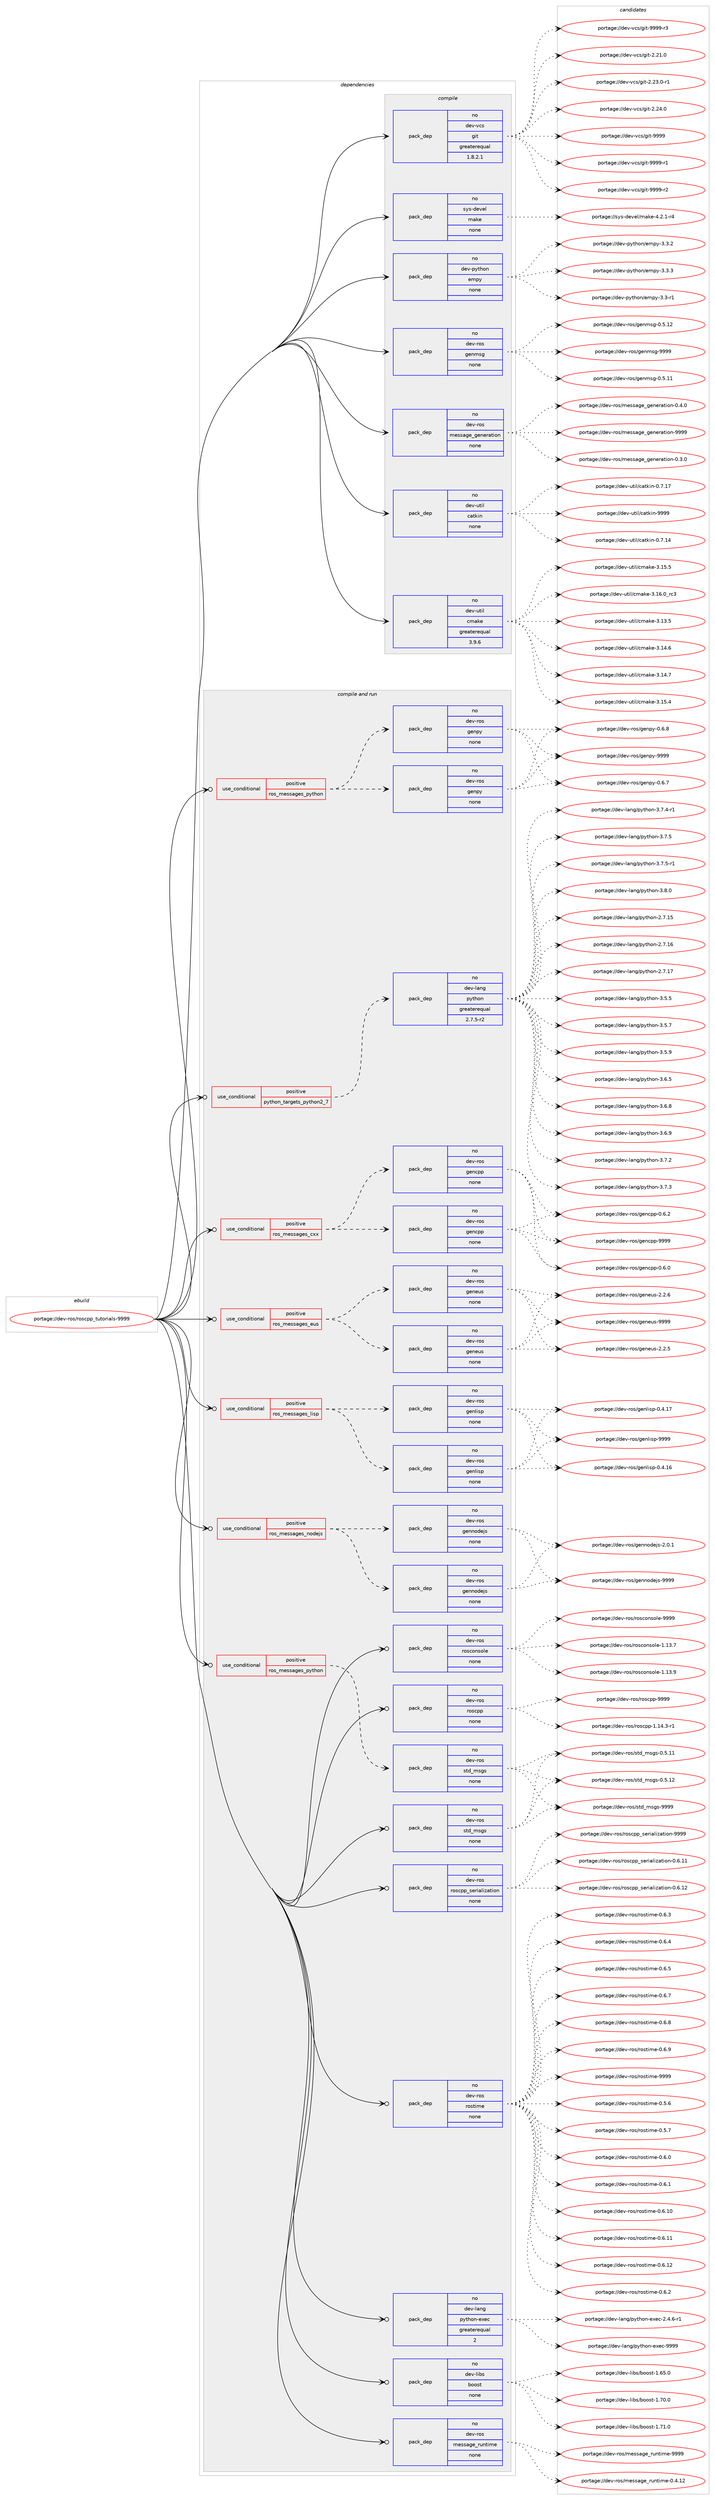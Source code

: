 digraph prolog {

# *************
# Graph options
# *************

newrank=true;
concentrate=true;
compound=true;
graph [rankdir=LR,fontname=Helvetica,fontsize=10,ranksep=1.5];#, ranksep=2.5, nodesep=0.2];
edge  [arrowhead=vee];
node  [fontname=Helvetica,fontsize=10];

# **********
# The ebuild
# **********

subgraph cluster_leftcol {
color=gray;
rank=same;
label=<<i>ebuild</i>>;
id [label="portage://dev-ros/roscpp_tutorials-9999", color=red, width=4, href="../dev-ros/roscpp_tutorials-9999.svg"];
}

# ****************
# The dependencies
# ****************

subgraph cluster_midcol {
color=gray;
label=<<i>dependencies</i>>;
subgraph cluster_compile {
fillcolor="#eeeeee";
style=filled;
label=<<i>compile</i>>;
subgraph pack148870 {
dependency196236 [label=<<TABLE BORDER="0" CELLBORDER="1" CELLSPACING="0" CELLPADDING="4" WIDTH="220"><TR><TD ROWSPAN="6" CELLPADDING="30">pack_dep</TD></TR><TR><TD WIDTH="110">no</TD></TR><TR><TD>dev-python</TD></TR><TR><TD>empy</TD></TR><TR><TD>none</TD></TR><TR><TD></TD></TR></TABLE>>, shape=none, color=blue];
}
id:e -> dependency196236:w [weight=20,style="solid",arrowhead="vee"];
subgraph pack148871 {
dependency196237 [label=<<TABLE BORDER="0" CELLBORDER="1" CELLSPACING="0" CELLPADDING="4" WIDTH="220"><TR><TD ROWSPAN="6" CELLPADDING="30">pack_dep</TD></TR><TR><TD WIDTH="110">no</TD></TR><TR><TD>dev-ros</TD></TR><TR><TD>genmsg</TD></TR><TR><TD>none</TD></TR><TR><TD></TD></TR></TABLE>>, shape=none, color=blue];
}
id:e -> dependency196237:w [weight=20,style="solid",arrowhead="vee"];
subgraph pack148872 {
dependency196238 [label=<<TABLE BORDER="0" CELLBORDER="1" CELLSPACING="0" CELLPADDING="4" WIDTH="220"><TR><TD ROWSPAN="6" CELLPADDING="30">pack_dep</TD></TR><TR><TD WIDTH="110">no</TD></TR><TR><TD>dev-ros</TD></TR><TR><TD>message_generation</TD></TR><TR><TD>none</TD></TR><TR><TD></TD></TR></TABLE>>, shape=none, color=blue];
}
id:e -> dependency196238:w [weight=20,style="solid",arrowhead="vee"];
subgraph pack148873 {
dependency196239 [label=<<TABLE BORDER="0" CELLBORDER="1" CELLSPACING="0" CELLPADDING="4" WIDTH="220"><TR><TD ROWSPAN="6" CELLPADDING="30">pack_dep</TD></TR><TR><TD WIDTH="110">no</TD></TR><TR><TD>dev-util</TD></TR><TR><TD>catkin</TD></TR><TR><TD>none</TD></TR><TR><TD></TD></TR></TABLE>>, shape=none, color=blue];
}
id:e -> dependency196239:w [weight=20,style="solid",arrowhead="vee"];
subgraph pack148874 {
dependency196240 [label=<<TABLE BORDER="0" CELLBORDER="1" CELLSPACING="0" CELLPADDING="4" WIDTH="220"><TR><TD ROWSPAN="6" CELLPADDING="30">pack_dep</TD></TR><TR><TD WIDTH="110">no</TD></TR><TR><TD>dev-util</TD></TR><TR><TD>cmake</TD></TR><TR><TD>greaterequal</TD></TR><TR><TD>3.9.6</TD></TR></TABLE>>, shape=none, color=blue];
}
id:e -> dependency196240:w [weight=20,style="solid",arrowhead="vee"];
subgraph pack148875 {
dependency196241 [label=<<TABLE BORDER="0" CELLBORDER="1" CELLSPACING="0" CELLPADDING="4" WIDTH="220"><TR><TD ROWSPAN="6" CELLPADDING="30">pack_dep</TD></TR><TR><TD WIDTH="110">no</TD></TR><TR><TD>dev-vcs</TD></TR><TR><TD>git</TD></TR><TR><TD>greaterequal</TD></TR><TR><TD>1.8.2.1</TD></TR></TABLE>>, shape=none, color=blue];
}
id:e -> dependency196241:w [weight=20,style="solid",arrowhead="vee"];
subgraph pack148876 {
dependency196242 [label=<<TABLE BORDER="0" CELLBORDER="1" CELLSPACING="0" CELLPADDING="4" WIDTH="220"><TR><TD ROWSPAN="6" CELLPADDING="30">pack_dep</TD></TR><TR><TD WIDTH="110">no</TD></TR><TR><TD>sys-devel</TD></TR><TR><TD>make</TD></TR><TR><TD>none</TD></TR><TR><TD></TD></TR></TABLE>>, shape=none, color=blue];
}
id:e -> dependency196242:w [weight=20,style="solid",arrowhead="vee"];
}
subgraph cluster_compileandrun {
fillcolor="#eeeeee";
style=filled;
label=<<i>compile and run</i>>;
subgraph cond43940 {
dependency196243 [label=<<TABLE BORDER="0" CELLBORDER="1" CELLSPACING="0" CELLPADDING="4"><TR><TD ROWSPAN="3" CELLPADDING="10">use_conditional</TD></TR><TR><TD>positive</TD></TR><TR><TD>python_targets_python2_7</TD></TR></TABLE>>, shape=none, color=red];
subgraph pack148877 {
dependency196244 [label=<<TABLE BORDER="0" CELLBORDER="1" CELLSPACING="0" CELLPADDING="4" WIDTH="220"><TR><TD ROWSPAN="6" CELLPADDING="30">pack_dep</TD></TR><TR><TD WIDTH="110">no</TD></TR><TR><TD>dev-lang</TD></TR><TR><TD>python</TD></TR><TR><TD>greaterequal</TD></TR><TR><TD>2.7.5-r2</TD></TR></TABLE>>, shape=none, color=blue];
}
dependency196243:e -> dependency196244:w [weight=20,style="dashed",arrowhead="vee"];
}
id:e -> dependency196243:w [weight=20,style="solid",arrowhead="odotvee"];
subgraph cond43941 {
dependency196245 [label=<<TABLE BORDER="0" CELLBORDER="1" CELLSPACING="0" CELLPADDING="4"><TR><TD ROWSPAN="3" CELLPADDING="10">use_conditional</TD></TR><TR><TD>positive</TD></TR><TR><TD>ros_messages_cxx</TD></TR></TABLE>>, shape=none, color=red];
subgraph pack148878 {
dependency196246 [label=<<TABLE BORDER="0" CELLBORDER="1" CELLSPACING="0" CELLPADDING="4" WIDTH="220"><TR><TD ROWSPAN="6" CELLPADDING="30">pack_dep</TD></TR><TR><TD WIDTH="110">no</TD></TR><TR><TD>dev-ros</TD></TR><TR><TD>gencpp</TD></TR><TR><TD>none</TD></TR><TR><TD></TD></TR></TABLE>>, shape=none, color=blue];
}
dependency196245:e -> dependency196246:w [weight=20,style="dashed",arrowhead="vee"];
subgraph pack148879 {
dependency196247 [label=<<TABLE BORDER="0" CELLBORDER="1" CELLSPACING="0" CELLPADDING="4" WIDTH="220"><TR><TD ROWSPAN="6" CELLPADDING="30">pack_dep</TD></TR><TR><TD WIDTH="110">no</TD></TR><TR><TD>dev-ros</TD></TR><TR><TD>gencpp</TD></TR><TR><TD>none</TD></TR><TR><TD></TD></TR></TABLE>>, shape=none, color=blue];
}
dependency196245:e -> dependency196247:w [weight=20,style="dashed",arrowhead="vee"];
}
id:e -> dependency196245:w [weight=20,style="solid",arrowhead="odotvee"];
subgraph cond43942 {
dependency196248 [label=<<TABLE BORDER="0" CELLBORDER="1" CELLSPACING="0" CELLPADDING="4"><TR><TD ROWSPAN="3" CELLPADDING="10">use_conditional</TD></TR><TR><TD>positive</TD></TR><TR><TD>ros_messages_eus</TD></TR></TABLE>>, shape=none, color=red];
subgraph pack148880 {
dependency196249 [label=<<TABLE BORDER="0" CELLBORDER="1" CELLSPACING="0" CELLPADDING="4" WIDTH="220"><TR><TD ROWSPAN="6" CELLPADDING="30">pack_dep</TD></TR><TR><TD WIDTH="110">no</TD></TR><TR><TD>dev-ros</TD></TR><TR><TD>geneus</TD></TR><TR><TD>none</TD></TR><TR><TD></TD></TR></TABLE>>, shape=none, color=blue];
}
dependency196248:e -> dependency196249:w [weight=20,style="dashed",arrowhead="vee"];
subgraph pack148881 {
dependency196250 [label=<<TABLE BORDER="0" CELLBORDER="1" CELLSPACING="0" CELLPADDING="4" WIDTH="220"><TR><TD ROWSPAN="6" CELLPADDING="30">pack_dep</TD></TR><TR><TD WIDTH="110">no</TD></TR><TR><TD>dev-ros</TD></TR><TR><TD>geneus</TD></TR><TR><TD>none</TD></TR><TR><TD></TD></TR></TABLE>>, shape=none, color=blue];
}
dependency196248:e -> dependency196250:w [weight=20,style="dashed",arrowhead="vee"];
}
id:e -> dependency196248:w [weight=20,style="solid",arrowhead="odotvee"];
subgraph cond43943 {
dependency196251 [label=<<TABLE BORDER="0" CELLBORDER="1" CELLSPACING="0" CELLPADDING="4"><TR><TD ROWSPAN="3" CELLPADDING="10">use_conditional</TD></TR><TR><TD>positive</TD></TR><TR><TD>ros_messages_lisp</TD></TR></TABLE>>, shape=none, color=red];
subgraph pack148882 {
dependency196252 [label=<<TABLE BORDER="0" CELLBORDER="1" CELLSPACING="0" CELLPADDING="4" WIDTH="220"><TR><TD ROWSPAN="6" CELLPADDING="30">pack_dep</TD></TR><TR><TD WIDTH="110">no</TD></TR><TR><TD>dev-ros</TD></TR><TR><TD>genlisp</TD></TR><TR><TD>none</TD></TR><TR><TD></TD></TR></TABLE>>, shape=none, color=blue];
}
dependency196251:e -> dependency196252:w [weight=20,style="dashed",arrowhead="vee"];
subgraph pack148883 {
dependency196253 [label=<<TABLE BORDER="0" CELLBORDER="1" CELLSPACING="0" CELLPADDING="4" WIDTH="220"><TR><TD ROWSPAN="6" CELLPADDING="30">pack_dep</TD></TR><TR><TD WIDTH="110">no</TD></TR><TR><TD>dev-ros</TD></TR><TR><TD>genlisp</TD></TR><TR><TD>none</TD></TR><TR><TD></TD></TR></TABLE>>, shape=none, color=blue];
}
dependency196251:e -> dependency196253:w [weight=20,style="dashed",arrowhead="vee"];
}
id:e -> dependency196251:w [weight=20,style="solid",arrowhead="odotvee"];
subgraph cond43944 {
dependency196254 [label=<<TABLE BORDER="0" CELLBORDER="1" CELLSPACING="0" CELLPADDING="4"><TR><TD ROWSPAN="3" CELLPADDING="10">use_conditional</TD></TR><TR><TD>positive</TD></TR><TR><TD>ros_messages_nodejs</TD></TR></TABLE>>, shape=none, color=red];
subgraph pack148884 {
dependency196255 [label=<<TABLE BORDER="0" CELLBORDER="1" CELLSPACING="0" CELLPADDING="4" WIDTH="220"><TR><TD ROWSPAN="6" CELLPADDING="30">pack_dep</TD></TR><TR><TD WIDTH="110">no</TD></TR><TR><TD>dev-ros</TD></TR><TR><TD>gennodejs</TD></TR><TR><TD>none</TD></TR><TR><TD></TD></TR></TABLE>>, shape=none, color=blue];
}
dependency196254:e -> dependency196255:w [weight=20,style="dashed",arrowhead="vee"];
subgraph pack148885 {
dependency196256 [label=<<TABLE BORDER="0" CELLBORDER="1" CELLSPACING="0" CELLPADDING="4" WIDTH="220"><TR><TD ROWSPAN="6" CELLPADDING="30">pack_dep</TD></TR><TR><TD WIDTH="110">no</TD></TR><TR><TD>dev-ros</TD></TR><TR><TD>gennodejs</TD></TR><TR><TD>none</TD></TR><TR><TD></TD></TR></TABLE>>, shape=none, color=blue];
}
dependency196254:e -> dependency196256:w [weight=20,style="dashed",arrowhead="vee"];
}
id:e -> dependency196254:w [weight=20,style="solid",arrowhead="odotvee"];
subgraph cond43945 {
dependency196257 [label=<<TABLE BORDER="0" CELLBORDER="1" CELLSPACING="0" CELLPADDING="4"><TR><TD ROWSPAN="3" CELLPADDING="10">use_conditional</TD></TR><TR><TD>positive</TD></TR><TR><TD>ros_messages_python</TD></TR></TABLE>>, shape=none, color=red];
subgraph pack148886 {
dependency196258 [label=<<TABLE BORDER="0" CELLBORDER="1" CELLSPACING="0" CELLPADDING="4" WIDTH="220"><TR><TD ROWSPAN="6" CELLPADDING="30">pack_dep</TD></TR><TR><TD WIDTH="110">no</TD></TR><TR><TD>dev-ros</TD></TR><TR><TD>genpy</TD></TR><TR><TD>none</TD></TR><TR><TD></TD></TR></TABLE>>, shape=none, color=blue];
}
dependency196257:e -> dependency196258:w [weight=20,style="dashed",arrowhead="vee"];
subgraph pack148887 {
dependency196259 [label=<<TABLE BORDER="0" CELLBORDER="1" CELLSPACING="0" CELLPADDING="4" WIDTH="220"><TR><TD ROWSPAN="6" CELLPADDING="30">pack_dep</TD></TR><TR><TD WIDTH="110">no</TD></TR><TR><TD>dev-ros</TD></TR><TR><TD>genpy</TD></TR><TR><TD>none</TD></TR><TR><TD></TD></TR></TABLE>>, shape=none, color=blue];
}
dependency196257:e -> dependency196259:w [weight=20,style="dashed",arrowhead="vee"];
}
id:e -> dependency196257:w [weight=20,style="solid",arrowhead="odotvee"];
subgraph cond43946 {
dependency196260 [label=<<TABLE BORDER="0" CELLBORDER="1" CELLSPACING="0" CELLPADDING="4"><TR><TD ROWSPAN="3" CELLPADDING="10">use_conditional</TD></TR><TR><TD>positive</TD></TR><TR><TD>ros_messages_python</TD></TR></TABLE>>, shape=none, color=red];
subgraph pack148888 {
dependency196261 [label=<<TABLE BORDER="0" CELLBORDER="1" CELLSPACING="0" CELLPADDING="4" WIDTH="220"><TR><TD ROWSPAN="6" CELLPADDING="30">pack_dep</TD></TR><TR><TD WIDTH="110">no</TD></TR><TR><TD>dev-ros</TD></TR><TR><TD>std_msgs</TD></TR><TR><TD>none</TD></TR><TR><TD></TD></TR></TABLE>>, shape=none, color=blue];
}
dependency196260:e -> dependency196261:w [weight=20,style="dashed",arrowhead="vee"];
}
id:e -> dependency196260:w [weight=20,style="solid",arrowhead="odotvee"];
subgraph pack148889 {
dependency196262 [label=<<TABLE BORDER="0" CELLBORDER="1" CELLSPACING="0" CELLPADDING="4" WIDTH="220"><TR><TD ROWSPAN="6" CELLPADDING="30">pack_dep</TD></TR><TR><TD WIDTH="110">no</TD></TR><TR><TD>dev-lang</TD></TR><TR><TD>python-exec</TD></TR><TR><TD>greaterequal</TD></TR><TR><TD>2</TD></TR></TABLE>>, shape=none, color=blue];
}
id:e -> dependency196262:w [weight=20,style="solid",arrowhead="odotvee"];
subgraph pack148890 {
dependency196263 [label=<<TABLE BORDER="0" CELLBORDER="1" CELLSPACING="0" CELLPADDING="4" WIDTH="220"><TR><TD ROWSPAN="6" CELLPADDING="30">pack_dep</TD></TR><TR><TD WIDTH="110">no</TD></TR><TR><TD>dev-libs</TD></TR><TR><TD>boost</TD></TR><TR><TD>none</TD></TR><TR><TD></TD></TR></TABLE>>, shape=none, color=blue];
}
id:e -> dependency196263:w [weight=20,style="solid",arrowhead="odotvee"];
subgraph pack148891 {
dependency196264 [label=<<TABLE BORDER="0" CELLBORDER="1" CELLSPACING="0" CELLPADDING="4" WIDTH="220"><TR><TD ROWSPAN="6" CELLPADDING="30">pack_dep</TD></TR><TR><TD WIDTH="110">no</TD></TR><TR><TD>dev-ros</TD></TR><TR><TD>message_runtime</TD></TR><TR><TD>none</TD></TR><TR><TD></TD></TR></TABLE>>, shape=none, color=blue];
}
id:e -> dependency196264:w [weight=20,style="solid",arrowhead="odotvee"];
subgraph pack148892 {
dependency196265 [label=<<TABLE BORDER="0" CELLBORDER="1" CELLSPACING="0" CELLPADDING="4" WIDTH="220"><TR><TD ROWSPAN="6" CELLPADDING="30">pack_dep</TD></TR><TR><TD WIDTH="110">no</TD></TR><TR><TD>dev-ros</TD></TR><TR><TD>rosconsole</TD></TR><TR><TD>none</TD></TR><TR><TD></TD></TR></TABLE>>, shape=none, color=blue];
}
id:e -> dependency196265:w [weight=20,style="solid",arrowhead="odotvee"];
subgraph pack148893 {
dependency196266 [label=<<TABLE BORDER="0" CELLBORDER="1" CELLSPACING="0" CELLPADDING="4" WIDTH="220"><TR><TD ROWSPAN="6" CELLPADDING="30">pack_dep</TD></TR><TR><TD WIDTH="110">no</TD></TR><TR><TD>dev-ros</TD></TR><TR><TD>roscpp</TD></TR><TR><TD>none</TD></TR><TR><TD></TD></TR></TABLE>>, shape=none, color=blue];
}
id:e -> dependency196266:w [weight=20,style="solid",arrowhead="odotvee"];
subgraph pack148894 {
dependency196267 [label=<<TABLE BORDER="0" CELLBORDER="1" CELLSPACING="0" CELLPADDING="4" WIDTH="220"><TR><TD ROWSPAN="6" CELLPADDING="30">pack_dep</TD></TR><TR><TD WIDTH="110">no</TD></TR><TR><TD>dev-ros</TD></TR><TR><TD>roscpp_serialization</TD></TR><TR><TD>none</TD></TR><TR><TD></TD></TR></TABLE>>, shape=none, color=blue];
}
id:e -> dependency196267:w [weight=20,style="solid",arrowhead="odotvee"];
subgraph pack148895 {
dependency196268 [label=<<TABLE BORDER="0" CELLBORDER="1" CELLSPACING="0" CELLPADDING="4" WIDTH="220"><TR><TD ROWSPAN="6" CELLPADDING="30">pack_dep</TD></TR><TR><TD WIDTH="110">no</TD></TR><TR><TD>dev-ros</TD></TR><TR><TD>rostime</TD></TR><TR><TD>none</TD></TR><TR><TD></TD></TR></TABLE>>, shape=none, color=blue];
}
id:e -> dependency196268:w [weight=20,style="solid",arrowhead="odotvee"];
subgraph pack148896 {
dependency196269 [label=<<TABLE BORDER="0" CELLBORDER="1" CELLSPACING="0" CELLPADDING="4" WIDTH="220"><TR><TD ROWSPAN="6" CELLPADDING="30">pack_dep</TD></TR><TR><TD WIDTH="110">no</TD></TR><TR><TD>dev-ros</TD></TR><TR><TD>std_msgs</TD></TR><TR><TD>none</TD></TR><TR><TD></TD></TR></TABLE>>, shape=none, color=blue];
}
id:e -> dependency196269:w [weight=20,style="solid",arrowhead="odotvee"];
}
subgraph cluster_run {
fillcolor="#eeeeee";
style=filled;
label=<<i>run</i>>;
}
}

# **************
# The candidates
# **************

subgraph cluster_choices {
rank=same;
color=gray;
label=<<i>candidates</i>>;

subgraph choice148870 {
color=black;
nodesep=1;
choiceportage1001011184511212111610411111047101109112121455146514511449 [label="portage://dev-python/empy-3.3-r1", color=red, width=4,href="../dev-python/empy-3.3-r1.svg"];
choiceportage1001011184511212111610411111047101109112121455146514650 [label="portage://dev-python/empy-3.3.2", color=red, width=4,href="../dev-python/empy-3.3.2.svg"];
choiceportage1001011184511212111610411111047101109112121455146514651 [label="portage://dev-python/empy-3.3.3", color=red, width=4,href="../dev-python/empy-3.3.3.svg"];
dependency196236:e -> choiceportage1001011184511212111610411111047101109112121455146514511449:w [style=dotted,weight="100"];
dependency196236:e -> choiceportage1001011184511212111610411111047101109112121455146514650:w [style=dotted,weight="100"];
dependency196236:e -> choiceportage1001011184511212111610411111047101109112121455146514651:w [style=dotted,weight="100"];
}
subgraph choice148871 {
color=black;
nodesep=1;
choiceportage100101118451141111154710310111010911510345484653464949 [label="portage://dev-ros/genmsg-0.5.11", color=red, width=4,href="../dev-ros/genmsg-0.5.11.svg"];
choiceportage100101118451141111154710310111010911510345484653464950 [label="portage://dev-ros/genmsg-0.5.12", color=red, width=4,href="../dev-ros/genmsg-0.5.12.svg"];
choiceportage10010111845114111115471031011101091151034557575757 [label="portage://dev-ros/genmsg-9999", color=red, width=4,href="../dev-ros/genmsg-9999.svg"];
dependency196237:e -> choiceportage100101118451141111154710310111010911510345484653464949:w [style=dotted,weight="100"];
dependency196237:e -> choiceportage100101118451141111154710310111010911510345484653464950:w [style=dotted,weight="100"];
dependency196237:e -> choiceportage10010111845114111115471031011101091151034557575757:w [style=dotted,weight="100"];
}
subgraph choice148872 {
color=black;
nodesep=1;
choiceportage1001011184511411111547109101115115971031019510310111010111497116105111110454846514648 [label="portage://dev-ros/message_generation-0.3.0", color=red, width=4,href="../dev-ros/message_generation-0.3.0.svg"];
choiceportage1001011184511411111547109101115115971031019510310111010111497116105111110454846524648 [label="portage://dev-ros/message_generation-0.4.0", color=red, width=4,href="../dev-ros/message_generation-0.4.0.svg"];
choiceportage10010111845114111115471091011151159710310195103101110101114971161051111104557575757 [label="portage://dev-ros/message_generation-9999", color=red, width=4,href="../dev-ros/message_generation-9999.svg"];
dependency196238:e -> choiceportage1001011184511411111547109101115115971031019510310111010111497116105111110454846514648:w [style=dotted,weight="100"];
dependency196238:e -> choiceportage1001011184511411111547109101115115971031019510310111010111497116105111110454846524648:w [style=dotted,weight="100"];
dependency196238:e -> choiceportage10010111845114111115471091011151159710310195103101110101114971161051111104557575757:w [style=dotted,weight="100"];
}
subgraph choice148873 {
color=black;
nodesep=1;
choiceportage1001011184511711610510847999711610710511045484655464952 [label="portage://dev-util/catkin-0.7.14", color=red, width=4,href="../dev-util/catkin-0.7.14.svg"];
choiceportage1001011184511711610510847999711610710511045484655464955 [label="portage://dev-util/catkin-0.7.17", color=red, width=4,href="../dev-util/catkin-0.7.17.svg"];
choiceportage100101118451171161051084799971161071051104557575757 [label="portage://dev-util/catkin-9999", color=red, width=4,href="../dev-util/catkin-9999.svg"];
dependency196239:e -> choiceportage1001011184511711610510847999711610710511045484655464952:w [style=dotted,weight="100"];
dependency196239:e -> choiceportage1001011184511711610510847999711610710511045484655464955:w [style=dotted,weight="100"];
dependency196239:e -> choiceportage100101118451171161051084799971161071051104557575757:w [style=dotted,weight="100"];
}
subgraph choice148874 {
color=black;
nodesep=1;
choiceportage1001011184511711610510847991099710710145514649514653 [label="portage://dev-util/cmake-3.13.5", color=red, width=4,href="../dev-util/cmake-3.13.5.svg"];
choiceportage1001011184511711610510847991099710710145514649524654 [label="portage://dev-util/cmake-3.14.6", color=red, width=4,href="../dev-util/cmake-3.14.6.svg"];
choiceportage1001011184511711610510847991099710710145514649524655 [label="portage://dev-util/cmake-3.14.7", color=red, width=4,href="../dev-util/cmake-3.14.7.svg"];
choiceportage1001011184511711610510847991099710710145514649534652 [label="portage://dev-util/cmake-3.15.4", color=red, width=4,href="../dev-util/cmake-3.15.4.svg"];
choiceportage1001011184511711610510847991099710710145514649534653 [label="portage://dev-util/cmake-3.15.5", color=red, width=4,href="../dev-util/cmake-3.15.5.svg"];
choiceportage1001011184511711610510847991099710710145514649544648951149951 [label="portage://dev-util/cmake-3.16.0_rc3", color=red, width=4,href="../dev-util/cmake-3.16.0_rc3.svg"];
dependency196240:e -> choiceportage1001011184511711610510847991099710710145514649514653:w [style=dotted,weight="100"];
dependency196240:e -> choiceportage1001011184511711610510847991099710710145514649524654:w [style=dotted,weight="100"];
dependency196240:e -> choiceportage1001011184511711610510847991099710710145514649524655:w [style=dotted,weight="100"];
dependency196240:e -> choiceportage1001011184511711610510847991099710710145514649534652:w [style=dotted,weight="100"];
dependency196240:e -> choiceportage1001011184511711610510847991099710710145514649534653:w [style=dotted,weight="100"];
dependency196240:e -> choiceportage1001011184511711610510847991099710710145514649544648951149951:w [style=dotted,weight="100"];
}
subgraph choice148875 {
color=black;
nodesep=1;
choiceportage10010111845118991154710310511645504650494648 [label="portage://dev-vcs/git-2.21.0", color=red, width=4,href="../dev-vcs/git-2.21.0.svg"];
choiceportage100101118451189911547103105116455046505146484511449 [label="portage://dev-vcs/git-2.23.0-r1", color=red, width=4,href="../dev-vcs/git-2.23.0-r1.svg"];
choiceportage10010111845118991154710310511645504650524648 [label="portage://dev-vcs/git-2.24.0", color=red, width=4,href="../dev-vcs/git-2.24.0.svg"];
choiceportage1001011184511899115471031051164557575757 [label="portage://dev-vcs/git-9999", color=red, width=4,href="../dev-vcs/git-9999.svg"];
choiceportage10010111845118991154710310511645575757574511449 [label="portage://dev-vcs/git-9999-r1", color=red, width=4,href="../dev-vcs/git-9999-r1.svg"];
choiceportage10010111845118991154710310511645575757574511450 [label="portage://dev-vcs/git-9999-r2", color=red, width=4,href="../dev-vcs/git-9999-r2.svg"];
choiceportage10010111845118991154710310511645575757574511451 [label="portage://dev-vcs/git-9999-r3", color=red, width=4,href="../dev-vcs/git-9999-r3.svg"];
dependency196241:e -> choiceportage10010111845118991154710310511645504650494648:w [style=dotted,weight="100"];
dependency196241:e -> choiceportage100101118451189911547103105116455046505146484511449:w [style=dotted,weight="100"];
dependency196241:e -> choiceportage10010111845118991154710310511645504650524648:w [style=dotted,weight="100"];
dependency196241:e -> choiceportage1001011184511899115471031051164557575757:w [style=dotted,weight="100"];
dependency196241:e -> choiceportage10010111845118991154710310511645575757574511449:w [style=dotted,weight="100"];
dependency196241:e -> choiceportage10010111845118991154710310511645575757574511450:w [style=dotted,weight="100"];
dependency196241:e -> choiceportage10010111845118991154710310511645575757574511451:w [style=dotted,weight="100"];
}
subgraph choice148876 {
color=black;
nodesep=1;
choiceportage1151211154510010111810110847109971071014552465046494511452 [label="portage://sys-devel/make-4.2.1-r4", color=red, width=4,href="../sys-devel/make-4.2.1-r4.svg"];
dependency196242:e -> choiceportage1151211154510010111810110847109971071014552465046494511452:w [style=dotted,weight="100"];
}
subgraph choice148877 {
color=black;
nodesep=1;
choiceportage10010111845108971101034711212111610411111045504655464953 [label="portage://dev-lang/python-2.7.15", color=red, width=4,href="../dev-lang/python-2.7.15.svg"];
choiceportage10010111845108971101034711212111610411111045504655464954 [label="portage://dev-lang/python-2.7.16", color=red, width=4,href="../dev-lang/python-2.7.16.svg"];
choiceportage10010111845108971101034711212111610411111045504655464955 [label="portage://dev-lang/python-2.7.17", color=red, width=4,href="../dev-lang/python-2.7.17.svg"];
choiceportage100101118451089711010347112121116104111110455146534653 [label="portage://dev-lang/python-3.5.5", color=red, width=4,href="../dev-lang/python-3.5.5.svg"];
choiceportage100101118451089711010347112121116104111110455146534655 [label="portage://dev-lang/python-3.5.7", color=red, width=4,href="../dev-lang/python-3.5.7.svg"];
choiceportage100101118451089711010347112121116104111110455146534657 [label="portage://dev-lang/python-3.5.9", color=red, width=4,href="../dev-lang/python-3.5.9.svg"];
choiceportage100101118451089711010347112121116104111110455146544653 [label="portage://dev-lang/python-3.6.5", color=red, width=4,href="../dev-lang/python-3.6.5.svg"];
choiceportage100101118451089711010347112121116104111110455146544656 [label="portage://dev-lang/python-3.6.8", color=red, width=4,href="../dev-lang/python-3.6.8.svg"];
choiceportage100101118451089711010347112121116104111110455146544657 [label="portage://dev-lang/python-3.6.9", color=red, width=4,href="../dev-lang/python-3.6.9.svg"];
choiceportage100101118451089711010347112121116104111110455146554650 [label="portage://dev-lang/python-3.7.2", color=red, width=4,href="../dev-lang/python-3.7.2.svg"];
choiceportage100101118451089711010347112121116104111110455146554651 [label="portage://dev-lang/python-3.7.3", color=red, width=4,href="../dev-lang/python-3.7.3.svg"];
choiceportage1001011184510897110103471121211161041111104551465546524511449 [label="portage://dev-lang/python-3.7.4-r1", color=red, width=4,href="../dev-lang/python-3.7.4-r1.svg"];
choiceportage100101118451089711010347112121116104111110455146554653 [label="portage://dev-lang/python-3.7.5", color=red, width=4,href="../dev-lang/python-3.7.5.svg"];
choiceportage1001011184510897110103471121211161041111104551465546534511449 [label="portage://dev-lang/python-3.7.5-r1", color=red, width=4,href="../dev-lang/python-3.7.5-r1.svg"];
choiceportage100101118451089711010347112121116104111110455146564648 [label="portage://dev-lang/python-3.8.0", color=red, width=4,href="../dev-lang/python-3.8.0.svg"];
dependency196244:e -> choiceportage10010111845108971101034711212111610411111045504655464953:w [style=dotted,weight="100"];
dependency196244:e -> choiceportage10010111845108971101034711212111610411111045504655464954:w [style=dotted,weight="100"];
dependency196244:e -> choiceportage10010111845108971101034711212111610411111045504655464955:w [style=dotted,weight="100"];
dependency196244:e -> choiceportage100101118451089711010347112121116104111110455146534653:w [style=dotted,weight="100"];
dependency196244:e -> choiceportage100101118451089711010347112121116104111110455146534655:w [style=dotted,weight="100"];
dependency196244:e -> choiceportage100101118451089711010347112121116104111110455146534657:w [style=dotted,weight="100"];
dependency196244:e -> choiceportage100101118451089711010347112121116104111110455146544653:w [style=dotted,weight="100"];
dependency196244:e -> choiceportage100101118451089711010347112121116104111110455146544656:w [style=dotted,weight="100"];
dependency196244:e -> choiceportage100101118451089711010347112121116104111110455146544657:w [style=dotted,weight="100"];
dependency196244:e -> choiceportage100101118451089711010347112121116104111110455146554650:w [style=dotted,weight="100"];
dependency196244:e -> choiceportage100101118451089711010347112121116104111110455146554651:w [style=dotted,weight="100"];
dependency196244:e -> choiceportage1001011184510897110103471121211161041111104551465546524511449:w [style=dotted,weight="100"];
dependency196244:e -> choiceportage100101118451089711010347112121116104111110455146554653:w [style=dotted,weight="100"];
dependency196244:e -> choiceportage1001011184510897110103471121211161041111104551465546534511449:w [style=dotted,weight="100"];
dependency196244:e -> choiceportage100101118451089711010347112121116104111110455146564648:w [style=dotted,weight="100"];
}
subgraph choice148878 {
color=black;
nodesep=1;
choiceportage100101118451141111154710310111099112112454846544648 [label="portage://dev-ros/gencpp-0.6.0", color=red, width=4,href="../dev-ros/gencpp-0.6.0.svg"];
choiceportage100101118451141111154710310111099112112454846544650 [label="portage://dev-ros/gencpp-0.6.2", color=red, width=4,href="../dev-ros/gencpp-0.6.2.svg"];
choiceportage1001011184511411111547103101110991121124557575757 [label="portage://dev-ros/gencpp-9999", color=red, width=4,href="../dev-ros/gencpp-9999.svg"];
dependency196246:e -> choiceportage100101118451141111154710310111099112112454846544648:w [style=dotted,weight="100"];
dependency196246:e -> choiceportage100101118451141111154710310111099112112454846544650:w [style=dotted,weight="100"];
dependency196246:e -> choiceportage1001011184511411111547103101110991121124557575757:w [style=dotted,weight="100"];
}
subgraph choice148879 {
color=black;
nodesep=1;
choiceportage100101118451141111154710310111099112112454846544648 [label="portage://dev-ros/gencpp-0.6.0", color=red, width=4,href="../dev-ros/gencpp-0.6.0.svg"];
choiceportage100101118451141111154710310111099112112454846544650 [label="portage://dev-ros/gencpp-0.6.2", color=red, width=4,href="../dev-ros/gencpp-0.6.2.svg"];
choiceportage1001011184511411111547103101110991121124557575757 [label="portage://dev-ros/gencpp-9999", color=red, width=4,href="../dev-ros/gencpp-9999.svg"];
dependency196247:e -> choiceportage100101118451141111154710310111099112112454846544648:w [style=dotted,weight="100"];
dependency196247:e -> choiceportage100101118451141111154710310111099112112454846544650:w [style=dotted,weight="100"];
dependency196247:e -> choiceportage1001011184511411111547103101110991121124557575757:w [style=dotted,weight="100"];
}
subgraph choice148880 {
color=black;
nodesep=1;
choiceportage1001011184511411111547103101110101117115455046504653 [label="portage://dev-ros/geneus-2.2.5", color=red, width=4,href="../dev-ros/geneus-2.2.5.svg"];
choiceportage1001011184511411111547103101110101117115455046504654 [label="portage://dev-ros/geneus-2.2.6", color=red, width=4,href="../dev-ros/geneus-2.2.6.svg"];
choiceportage10010111845114111115471031011101011171154557575757 [label="portage://dev-ros/geneus-9999", color=red, width=4,href="../dev-ros/geneus-9999.svg"];
dependency196249:e -> choiceportage1001011184511411111547103101110101117115455046504653:w [style=dotted,weight="100"];
dependency196249:e -> choiceportage1001011184511411111547103101110101117115455046504654:w [style=dotted,weight="100"];
dependency196249:e -> choiceportage10010111845114111115471031011101011171154557575757:w [style=dotted,weight="100"];
}
subgraph choice148881 {
color=black;
nodesep=1;
choiceportage1001011184511411111547103101110101117115455046504653 [label="portage://dev-ros/geneus-2.2.5", color=red, width=4,href="../dev-ros/geneus-2.2.5.svg"];
choiceportage1001011184511411111547103101110101117115455046504654 [label="portage://dev-ros/geneus-2.2.6", color=red, width=4,href="../dev-ros/geneus-2.2.6.svg"];
choiceportage10010111845114111115471031011101011171154557575757 [label="portage://dev-ros/geneus-9999", color=red, width=4,href="../dev-ros/geneus-9999.svg"];
dependency196250:e -> choiceportage1001011184511411111547103101110101117115455046504653:w [style=dotted,weight="100"];
dependency196250:e -> choiceportage1001011184511411111547103101110101117115455046504654:w [style=dotted,weight="100"];
dependency196250:e -> choiceportage10010111845114111115471031011101011171154557575757:w [style=dotted,weight="100"];
}
subgraph choice148882 {
color=black;
nodesep=1;
choiceportage100101118451141111154710310111010810511511245484652464954 [label="portage://dev-ros/genlisp-0.4.16", color=red, width=4,href="../dev-ros/genlisp-0.4.16.svg"];
choiceportage100101118451141111154710310111010810511511245484652464955 [label="portage://dev-ros/genlisp-0.4.17", color=red, width=4,href="../dev-ros/genlisp-0.4.17.svg"];
choiceportage10010111845114111115471031011101081051151124557575757 [label="portage://dev-ros/genlisp-9999", color=red, width=4,href="../dev-ros/genlisp-9999.svg"];
dependency196252:e -> choiceportage100101118451141111154710310111010810511511245484652464954:w [style=dotted,weight="100"];
dependency196252:e -> choiceportage100101118451141111154710310111010810511511245484652464955:w [style=dotted,weight="100"];
dependency196252:e -> choiceportage10010111845114111115471031011101081051151124557575757:w [style=dotted,weight="100"];
}
subgraph choice148883 {
color=black;
nodesep=1;
choiceportage100101118451141111154710310111010810511511245484652464954 [label="portage://dev-ros/genlisp-0.4.16", color=red, width=4,href="../dev-ros/genlisp-0.4.16.svg"];
choiceportage100101118451141111154710310111010810511511245484652464955 [label="portage://dev-ros/genlisp-0.4.17", color=red, width=4,href="../dev-ros/genlisp-0.4.17.svg"];
choiceportage10010111845114111115471031011101081051151124557575757 [label="portage://dev-ros/genlisp-9999", color=red, width=4,href="../dev-ros/genlisp-9999.svg"];
dependency196253:e -> choiceportage100101118451141111154710310111010810511511245484652464954:w [style=dotted,weight="100"];
dependency196253:e -> choiceportage100101118451141111154710310111010810511511245484652464955:w [style=dotted,weight="100"];
dependency196253:e -> choiceportage10010111845114111115471031011101081051151124557575757:w [style=dotted,weight="100"];
}
subgraph choice148884 {
color=black;
nodesep=1;
choiceportage1001011184511411111547103101110110111100101106115455046484649 [label="portage://dev-ros/gennodejs-2.0.1", color=red, width=4,href="../dev-ros/gennodejs-2.0.1.svg"];
choiceportage10010111845114111115471031011101101111001011061154557575757 [label="portage://dev-ros/gennodejs-9999", color=red, width=4,href="../dev-ros/gennodejs-9999.svg"];
dependency196255:e -> choiceportage1001011184511411111547103101110110111100101106115455046484649:w [style=dotted,weight="100"];
dependency196255:e -> choiceportage10010111845114111115471031011101101111001011061154557575757:w [style=dotted,weight="100"];
}
subgraph choice148885 {
color=black;
nodesep=1;
choiceportage1001011184511411111547103101110110111100101106115455046484649 [label="portage://dev-ros/gennodejs-2.0.1", color=red, width=4,href="../dev-ros/gennodejs-2.0.1.svg"];
choiceportage10010111845114111115471031011101101111001011061154557575757 [label="portage://dev-ros/gennodejs-9999", color=red, width=4,href="../dev-ros/gennodejs-9999.svg"];
dependency196256:e -> choiceportage1001011184511411111547103101110110111100101106115455046484649:w [style=dotted,weight="100"];
dependency196256:e -> choiceportage10010111845114111115471031011101101111001011061154557575757:w [style=dotted,weight="100"];
}
subgraph choice148886 {
color=black;
nodesep=1;
choiceportage1001011184511411111547103101110112121454846544655 [label="portage://dev-ros/genpy-0.6.7", color=red, width=4,href="../dev-ros/genpy-0.6.7.svg"];
choiceportage1001011184511411111547103101110112121454846544656 [label="portage://dev-ros/genpy-0.6.8", color=red, width=4,href="../dev-ros/genpy-0.6.8.svg"];
choiceportage10010111845114111115471031011101121214557575757 [label="portage://dev-ros/genpy-9999", color=red, width=4,href="../dev-ros/genpy-9999.svg"];
dependency196258:e -> choiceportage1001011184511411111547103101110112121454846544655:w [style=dotted,weight="100"];
dependency196258:e -> choiceportage1001011184511411111547103101110112121454846544656:w [style=dotted,weight="100"];
dependency196258:e -> choiceportage10010111845114111115471031011101121214557575757:w [style=dotted,weight="100"];
}
subgraph choice148887 {
color=black;
nodesep=1;
choiceportage1001011184511411111547103101110112121454846544655 [label="portage://dev-ros/genpy-0.6.7", color=red, width=4,href="../dev-ros/genpy-0.6.7.svg"];
choiceportage1001011184511411111547103101110112121454846544656 [label="portage://dev-ros/genpy-0.6.8", color=red, width=4,href="../dev-ros/genpy-0.6.8.svg"];
choiceportage10010111845114111115471031011101121214557575757 [label="portage://dev-ros/genpy-9999", color=red, width=4,href="../dev-ros/genpy-9999.svg"];
dependency196259:e -> choiceportage1001011184511411111547103101110112121454846544655:w [style=dotted,weight="100"];
dependency196259:e -> choiceportage1001011184511411111547103101110112121454846544656:w [style=dotted,weight="100"];
dependency196259:e -> choiceportage10010111845114111115471031011101121214557575757:w [style=dotted,weight="100"];
}
subgraph choice148888 {
color=black;
nodesep=1;
choiceportage10010111845114111115471151161009510911510311545484653464949 [label="portage://dev-ros/std_msgs-0.5.11", color=red, width=4,href="../dev-ros/std_msgs-0.5.11.svg"];
choiceportage10010111845114111115471151161009510911510311545484653464950 [label="portage://dev-ros/std_msgs-0.5.12", color=red, width=4,href="../dev-ros/std_msgs-0.5.12.svg"];
choiceportage1001011184511411111547115116100951091151031154557575757 [label="portage://dev-ros/std_msgs-9999", color=red, width=4,href="../dev-ros/std_msgs-9999.svg"];
dependency196261:e -> choiceportage10010111845114111115471151161009510911510311545484653464949:w [style=dotted,weight="100"];
dependency196261:e -> choiceportage10010111845114111115471151161009510911510311545484653464950:w [style=dotted,weight="100"];
dependency196261:e -> choiceportage1001011184511411111547115116100951091151031154557575757:w [style=dotted,weight="100"];
}
subgraph choice148889 {
color=black;
nodesep=1;
choiceportage10010111845108971101034711212111610411111045101120101994550465246544511449 [label="portage://dev-lang/python-exec-2.4.6-r1", color=red, width=4,href="../dev-lang/python-exec-2.4.6-r1.svg"];
choiceportage10010111845108971101034711212111610411111045101120101994557575757 [label="portage://dev-lang/python-exec-9999", color=red, width=4,href="../dev-lang/python-exec-9999.svg"];
dependency196262:e -> choiceportage10010111845108971101034711212111610411111045101120101994550465246544511449:w [style=dotted,weight="100"];
dependency196262:e -> choiceportage10010111845108971101034711212111610411111045101120101994557575757:w [style=dotted,weight="100"];
}
subgraph choice148890 {
color=black;
nodesep=1;
choiceportage1001011184510810598115479811111111511645494654534648 [label="portage://dev-libs/boost-1.65.0", color=red, width=4,href="../dev-libs/boost-1.65.0.svg"];
choiceportage1001011184510810598115479811111111511645494655484648 [label="portage://dev-libs/boost-1.70.0", color=red, width=4,href="../dev-libs/boost-1.70.0.svg"];
choiceportage1001011184510810598115479811111111511645494655494648 [label="portage://dev-libs/boost-1.71.0", color=red, width=4,href="../dev-libs/boost-1.71.0.svg"];
dependency196263:e -> choiceportage1001011184510810598115479811111111511645494654534648:w [style=dotted,weight="100"];
dependency196263:e -> choiceportage1001011184510810598115479811111111511645494655484648:w [style=dotted,weight="100"];
dependency196263:e -> choiceportage1001011184510810598115479811111111511645494655494648:w [style=dotted,weight="100"];
}
subgraph choice148891 {
color=black;
nodesep=1;
choiceportage1001011184511411111547109101115115971031019511411711011610510910145484652464950 [label="portage://dev-ros/message_runtime-0.4.12", color=red, width=4,href="../dev-ros/message_runtime-0.4.12.svg"];
choiceportage100101118451141111154710910111511597103101951141171101161051091014557575757 [label="portage://dev-ros/message_runtime-9999", color=red, width=4,href="../dev-ros/message_runtime-9999.svg"];
dependency196264:e -> choiceportage1001011184511411111547109101115115971031019511411711011610510910145484652464950:w [style=dotted,weight="100"];
dependency196264:e -> choiceportage100101118451141111154710910111511597103101951141171101161051091014557575757:w [style=dotted,weight="100"];
}
subgraph choice148892 {
color=black;
nodesep=1;
choiceportage10010111845114111115471141111159911111011511110810145494649514655 [label="portage://dev-ros/rosconsole-1.13.7", color=red, width=4,href="../dev-ros/rosconsole-1.13.7.svg"];
choiceportage10010111845114111115471141111159911111011511110810145494649514657 [label="portage://dev-ros/rosconsole-1.13.9", color=red, width=4,href="../dev-ros/rosconsole-1.13.9.svg"];
choiceportage1001011184511411111547114111115991111101151111081014557575757 [label="portage://dev-ros/rosconsole-9999", color=red, width=4,href="../dev-ros/rosconsole-9999.svg"];
dependency196265:e -> choiceportage10010111845114111115471141111159911111011511110810145494649514655:w [style=dotted,weight="100"];
dependency196265:e -> choiceportage10010111845114111115471141111159911111011511110810145494649514657:w [style=dotted,weight="100"];
dependency196265:e -> choiceportage1001011184511411111547114111115991111101151111081014557575757:w [style=dotted,weight="100"];
}
subgraph choice148893 {
color=black;
nodesep=1;
choiceportage100101118451141111154711411111599112112454946495246514511449 [label="portage://dev-ros/roscpp-1.14.3-r1", color=red, width=4,href="../dev-ros/roscpp-1.14.3-r1.svg"];
choiceportage1001011184511411111547114111115991121124557575757 [label="portage://dev-ros/roscpp-9999", color=red, width=4,href="../dev-ros/roscpp-9999.svg"];
dependency196266:e -> choiceportage100101118451141111154711411111599112112454946495246514511449:w [style=dotted,weight="100"];
dependency196266:e -> choiceportage1001011184511411111547114111115991121124557575757:w [style=dotted,weight="100"];
}
subgraph choice148894 {
color=black;
nodesep=1;
choiceportage10010111845114111115471141111159911211295115101114105971081051229711610511111045484654464949 [label="portage://dev-ros/roscpp_serialization-0.6.11", color=red, width=4,href="../dev-ros/roscpp_serialization-0.6.11.svg"];
choiceportage10010111845114111115471141111159911211295115101114105971081051229711610511111045484654464950 [label="portage://dev-ros/roscpp_serialization-0.6.12", color=red, width=4,href="../dev-ros/roscpp_serialization-0.6.12.svg"];
choiceportage1001011184511411111547114111115991121129511510111410597108105122971161051111104557575757 [label="portage://dev-ros/roscpp_serialization-9999", color=red, width=4,href="../dev-ros/roscpp_serialization-9999.svg"];
dependency196267:e -> choiceportage10010111845114111115471141111159911211295115101114105971081051229711610511111045484654464949:w [style=dotted,weight="100"];
dependency196267:e -> choiceportage10010111845114111115471141111159911211295115101114105971081051229711610511111045484654464950:w [style=dotted,weight="100"];
dependency196267:e -> choiceportage1001011184511411111547114111115991121129511510111410597108105122971161051111104557575757:w [style=dotted,weight="100"];
}
subgraph choice148895 {
color=black;
nodesep=1;
choiceportage1001011184511411111547114111115116105109101454846534654 [label="portage://dev-ros/rostime-0.5.6", color=red, width=4,href="../dev-ros/rostime-0.5.6.svg"];
choiceportage1001011184511411111547114111115116105109101454846534655 [label="portage://dev-ros/rostime-0.5.7", color=red, width=4,href="../dev-ros/rostime-0.5.7.svg"];
choiceportage1001011184511411111547114111115116105109101454846544648 [label="portage://dev-ros/rostime-0.6.0", color=red, width=4,href="../dev-ros/rostime-0.6.0.svg"];
choiceportage1001011184511411111547114111115116105109101454846544649 [label="portage://dev-ros/rostime-0.6.1", color=red, width=4,href="../dev-ros/rostime-0.6.1.svg"];
choiceportage100101118451141111154711411111511610510910145484654464948 [label="portage://dev-ros/rostime-0.6.10", color=red, width=4,href="../dev-ros/rostime-0.6.10.svg"];
choiceportage100101118451141111154711411111511610510910145484654464949 [label="portage://dev-ros/rostime-0.6.11", color=red, width=4,href="../dev-ros/rostime-0.6.11.svg"];
choiceportage100101118451141111154711411111511610510910145484654464950 [label="portage://dev-ros/rostime-0.6.12", color=red, width=4,href="../dev-ros/rostime-0.6.12.svg"];
choiceportage1001011184511411111547114111115116105109101454846544650 [label="portage://dev-ros/rostime-0.6.2", color=red, width=4,href="../dev-ros/rostime-0.6.2.svg"];
choiceportage1001011184511411111547114111115116105109101454846544651 [label="portage://dev-ros/rostime-0.6.3", color=red, width=4,href="../dev-ros/rostime-0.6.3.svg"];
choiceportage1001011184511411111547114111115116105109101454846544652 [label="portage://dev-ros/rostime-0.6.4", color=red, width=4,href="../dev-ros/rostime-0.6.4.svg"];
choiceportage1001011184511411111547114111115116105109101454846544653 [label="portage://dev-ros/rostime-0.6.5", color=red, width=4,href="../dev-ros/rostime-0.6.5.svg"];
choiceportage1001011184511411111547114111115116105109101454846544655 [label="portage://dev-ros/rostime-0.6.7", color=red, width=4,href="../dev-ros/rostime-0.6.7.svg"];
choiceportage1001011184511411111547114111115116105109101454846544656 [label="portage://dev-ros/rostime-0.6.8", color=red, width=4,href="../dev-ros/rostime-0.6.8.svg"];
choiceportage1001011184511411111547114111115116105109101454846544657 [label="portage://dev-ros/rostime-0.6.9", color=red, width=4,href="../dev-ros/rostime-0.6.9.svg"];
choiceportage10010111845114111115471141111151161051091014557575757 [label="portage://dev-ros/rostime-9999", color=red, width=4,href="../dev-ros/rostime-9999.svg"];
dependency196268:e -> choiceportage1001011184511411111547114111115116105109101454846534654:w [style=dotted,weight="100"];
dependency196268:e -> choiceportage1001011184511411111547114111115116105109101454846534655:w [style=dotted,weight="100"];
dependency196268:e -> choiceportage1001011184511411111547114111115116105109101454846544648:w [style=dotted,weight="100"];
dependency196268:e -> choiceportage1001011184511411111547114111115116105109101454846544649:w [style=dotted,weight="100"];
dependency196268:e -> choiceportage100101118451141111154711411111511610510910145484654464948:w [style=dotted,weight="100"];
dependency196268:e -> choiceportage100101118451141111154711411111511610510910145484654464949:w [style=dotted,weight="100"];
dependency196268:e -> choiceportage100101118451141111154711411111511610510910145484654464950:w [style=dotted,weight="100"];
dependency196268:e -> choiceportage1001011184511411111547114111115116105109101454846544650:w [style=dotted,weight="100"];
dependency196268:e -> choiceportage1001011184511411111547114111115116105109101454846544651:w [style=dotted,weight="100"];
dependency196268:e -> choiceportage1001011184511411111547114111115116105109101454846544652:w [style=dotted,weight="100"];
dependency196268:e -> choiceportage1001011184511411111547114111115116105109101454846544653:w [style=dotted,weight="100"];
dependency196268:e -> choiceportage1001011184511411111547114111115116105109101454846544655:w [style=dotted,weight="100"];
dependency196268:e -> choiceportage1001011184511411111547114111115116105109101454846544656:w [style=dotted,weight="100"];
dependency196268:e -> choiceportage1001011184511411111547114111115116105109101454846544657:w [style=dotted,weight="100"];
dependency196268:e -> choiceportage10010111845114111115471141111151161051091014557575757:w [style=dotted,weight="100"];
}
subgraph choice148896 {
color=black;
nodesep=1;
choiceportage10010111845114111115471151161009510911510311545484653464949 [label="portage://dev-ros/std_msgs-0.5.11", color=red, width=4,href="../dev-ros/std_msgs-0.5.11.svg"];
choiceportage10010111845114111115471151161009510911510311545484653464950 [label="portage://dev-ros/std_msgs-0.5.12", color=red, width=4,href="../dev-ros/std_msgs-0.5.12.svg"];
choiceportage1001011184511411111547115116100951091151031154557575757 [label="portage://dev-ros/std_msgs-9999", color=red, width=4,href="../dev-ros/std_msgs-9999.svg"];
dependency196269:e -> choiceportage10010111845114111115471151161009510911510311545484653464949:w [style=dotted,weight="100"];
dependency196269:e -> choiceportage10010111845114111115471151161009510911510311545484653464950:w [style=dotted,weight="100"];
dependency196269:e -> choiceportage1001011184511411111547115116100951091151031154557575757:w [style=dotted,weight="100"];
}
}

}

